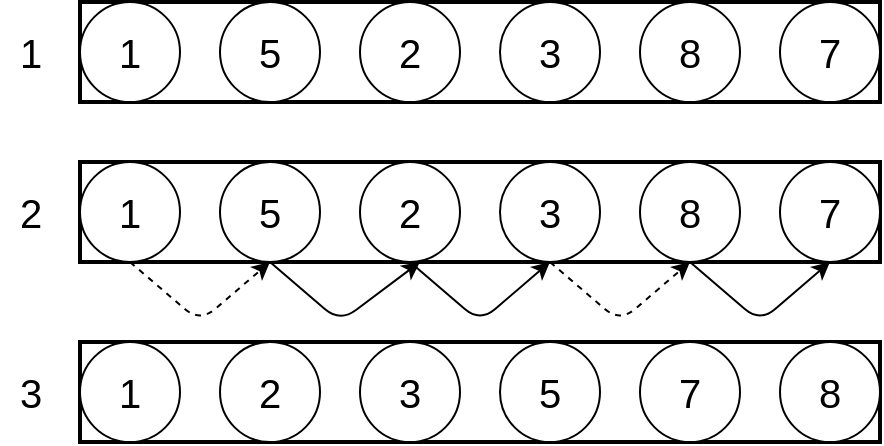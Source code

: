 <mxfile>
    <diagram id="woZ1JB7lZrsSYPwv2MDC" name="Page-1">
        <mxGraphModel dx="597" dy="333" grid="1" gridSize="10" guides="1" tooltips="1" connect="1" arrows="1" fold="1" page="1" pageScale="1" pageWidth="850" pageHeight="1100" math="0" shadow="0">
            <root>
                <mxCell id="0"/>
                <mxCell id="1" parent="0"/>
                <mxCell id="8" value="" style="group;strokeColor=default;strokeWidth=2;" parent="1" vertex="1" connectable="0">
                    <mxGeometry x="80" y="90" width="400" height="50" as="geometry"/>
                </mxCell>
                <mxCell id="2" value="&lt;font style=&quot;font-size: 20px;&quot;&gt;1&lt;/font&gt;" style="ellipse;whiteSpace=wrap;html=1;" parent="8" vertex="1">
                    <mxGeometry width="50" height="50" as="geometry"/>
                </mxCell>
                <mxCell id="3" value="&lt;font style=&quot;font-size: 20px;&quot;&gt;5&lt;/font&gt;" style="ellipse;whiteSpace=wrap;html=1;" parent="8" vertex="1">
                    <mxGeometry x="70" width="50" height="50" as="geometry"/>
                </mxCell>
                <mxCell id="4" value="&lt;font style=&quot;font-size: 20px;&quot;&gt;2&lt;/font&gt;" style="ellipse;whiteSpace=wrap;html=1;" parent="8" vertex="1">
                    <mxGeometry x="140" width="50" height="50" as="geometry"/>
                </mxCell>
                <mxCell id="5" value="&lt;font style=&quot;font-size: 20px;&quot;&gt;3&lt;/font&gt;" style="ellipse;whiteSpace=wrap;html=1;" parent="8" vertex="1">
                    <mxGeometry x="210" width="50" height="50" as="geometry"/>
                </mxCell>
                <mxCell id="6" value="&lt;font style=&quot;font-size: 20px;&quot;&gt;8&lt;/font&gt;" style="ellipse;whiteSpace=wrap;html=1;" parent="8" vertex="1">
                    <mxGeometry x="280" width="50" height="50" as="geometry"/>
                </mxCell>
                <mxCell id="7" value="&lt;font style=&quot;font-size: 20px;&quot;&gt;7&lt;br&gt;&lt;/font&gt;" style="ellipse;whiteSpace=wrap;html=1;" parent="8" vertex="1">
                    <mxGeometry x="350" width="50" height="50" as="geometry"/>
                </mxCell>
                <mxCell id="9" value="" style="group;strokeColor=default;strokeWidth=2;" parent="1" vertex="1" connectable="0">
                    <mxGeometry x="80" y="170" width="400" height="50" as="geometry"/>
                </mxCell>
                <mxCell id="10" value="&lt;font style=&quot;font-size: 20px;&quot;&gt;1&lt;/font&gt;" style="ellipse;whiteSpace=wrap;html=1;" parent="9" vertex="1">
                    <mxGeometry width="50" height="50" as="geometry"/>
                </mxCell>
                <mxCell id="11" value="&lt;font style=&quot;font-size: 20px;&quot;&gt;5&lt;/font&gt;" style="ellipse;whiteSpace=wrap;html=1;" parent="9" vertex="1">
                    <mxGeometry x="70" width="50" height="50" as="geometry"/>
                </mxCell>
                <mxCell id="12" value="&lt;font style=&quot;font-size: 20px;&quot;&gt;2&lt;/font&gt;" style="ellipse;whiteSpace=wrap;html=1;" parent="9" vertex="1">
                    <mxGeometry x="140" width="50" height="50" as="geometry"/>
                </mxCell>
                <mxCell id="23" style="edgeStyle=none;html=1;exitX=0.5;exitY=1;exitDx=0;exitDy=0;entryX=0.5;entryY=1;entryDx=0;entryDy=0;fontSize=20;startArrow=none;startFill=0;dashed=1;" parent="9" source="13" target="14" edge="1">
                    <mxGeometry relative="1" as="geometry">
                        <Array as="points">
                            <mxPoint x="270" y="80"/>
                        </Array>
                    </mxGeometry>
                </mxCell>
                <mxCell id="13" value="&lt;font style=&quot;font-size: 20px;&quot;&gt;3&lt;/font&gt;" style="ellipse;whiteSpace=wrap;html=1;" parent="9" vertex="1">
                    <mxGeometry x="210" width="50" height="50" as="geometry"/>
                </mxCell>
                <mxCell id="24" style="edgeStyle=none;html=1;exitX=0.5;exitY=1;exitDx=0;exitDy=0;entryX=0.5;entryY=1;entryDx=0;entryDy=0;fontSize=20;startArrow=none;startFill=0;" parent="9" source="14" target="15" edge="1">
                    <mxGeometry relative="1" as="geometry">
                        <Array as="points">
                            <mxPoint x="340" y="80"/>
                        </Array>
                    </mxGeometry>
                </mxCell>
                <mxCell id="14" value="&lt;font style=&quot;font-size: 20px;&quot;&gt;8&lt;/font&gt;" style="ellipse;whiteSpace=wrap;html=1;" parent="9" vertex="1">
                    <mxGeometry x="280" width="50" height="50" as="geometry"/>
                </mxCell>
                <mxCell id="15" value="&lt;font style=&quot;font-size: 20px;&quot;&gt;7&lt;br&gt;&lt;/font&gt;" style="ellipse;whiteSpace=wrap;html=1;" parent="9" vertex="1">
                    <mxGeometry x="350" width="50" height="50" as="geometry"/>
                </mxCell>
                <mxCell id="18" style="edgeStyle=none;html=1;fontSize=20;exitX=0.5;exitY=1;exitDx=0;exitDy=0;entryX=0.5;entryY=1;entryDx=0;entryDy=0;startArrow=none;startFill=0;dashed=1;" parent="9" source="10" target="11" edge="1">
                    <mxGeometry relative="1" as="geometry">
                        <mxPoint x="90" y="110" as="targetPoint"/>
                        <Array as="points">
                            <mxPoint x="60" y="80"/>
                        </Array>
                    </mxGeometry>
                </mxCell>
                <mxCell id="22" style="edgeStyle=none;html=1;exitX=0.5;exitY=1;exitDx=0;exitDy=0;fontSize=20;startArrow=none;startFill=0;entryX=0.5;entryY=1;entryDx=0;entryDy=0;" parent="9" source="12" target="13" edge="1">
                    <mxGeometry relative="1" as="geometry">
                        <mxPoint x="230" y="100" as="targetPoint"/>
                        <Array as="points">
                            <mxPoint x="200" y="80"/>
                        </Array>
                    </mxGeometry>
                </mxCell>
                <mxCell id="16" value="1" style="text;html=1;align=center;verticalAlign=middle;resizable=0;points=[];autosize=1;strokeColor=none;fillColor=none;fontSize=20;" parent="1" vertex="1">
                    <mxGeometry x="40" y="95" width="30" height="40" as="geometry"/>
                </mxCell>
                <mxCell id="17" value="2" style="text;html=1;align=center;verticalAlign=middle;resizable=0;points=[];autosize=1;strokeColor=none;fillColor=none;fontSize=20;" parent="1" vertex="1">
                    <mxGeometry x="40" y="175" width="30" height="40" as="geometry"/>
                </mxCell>
                <mxCell id="21" style="edgeStyle=none;html=1;exitX=0.5;exitY=1;exitDx=0;exitDy=0;fontSize=20;startArrow=none;startFill=0;" parent="1" source="11" edge="1">
                    <mxGeometry relative="1" as="geometry">
                        <mxPoint x="250" y="220" as="targetPoint"/>
                        <Array as="points">
                            <mxPoint x="210" y="250"/>
                        </Array>
                    </mxGeometry>
                </mxCell>
                <mxCell id="25" value="" style="group;strokeColor=default;strokeWidth=2;" parent="1" vertex="1" connectable="0">
                    <mxGeometry x="80" y="260" width="400" height="50" as="geometry"/>
                </mxCell>
                <mxCell id="26" value="&lt;font style=&quot;font-size: 20px;&quot;&gt;1&lt;/font&gt;" style="ellipse;whiteSpace=wrap;html=1;" parent="25" vertex="1">
                    <mxGeometry width="50" height="50" as="geometry"/>
                </mxCell>
                <mxCell id="27" value="&lt;font style=&quot;font-size: 20px;&quot;&gt;2&lt;/font&gt;" style="ellipse;whiteSpace=wrap;html=1;" parent="25" vertex="1">
                    <mxGeometry x="70" width="50" height="50" as="geometry"/>
                </mxCell>
                <mxCell id="28" value="&lt;font style=&quot;font-size: 20px;&quot;&gt;3&lt;/font&gt;" style="ellipse;whiteSpace=wrap;html=1;" parent="25" vertex="1">
                    <mxGeometry x="140" width="50" height="50" as="geometry"/>
                </mxCell>
                <mxCell id="30" value="&lt;font style=&quot;font-size: 20px;&quot;&gt;5&lt;/font&gt;" style="ellipse;whiteSpace=wrap;html=1;" parent="25" vertex="1">
                    <mxGeometry x="210" width="50" height="50" as="geometry"/>
                </mxCell>
                <mxCell id="32" value="&lt;font style=&quot;font-size: 20px;&quot;&gt;7&lt;/font&gt;" style="ellipse;whiteSpace=wrap;html=1;" parent="25" vertex="1">
                    <mxGeometry x="280" width="50" height="50" as="geometry"/>
                </mxCell>
                <mxCell id="33" value="&lt;font style=&quot;font-size: 20px;&quot;&gt;8&lt;br&gt;&lt;/font&gt;" style="ellipse;whiteSpace=wrap;html=1;" parent="25" vertex="1">
                    <mxGeometry x="350" width="50" height="50" as="geometry"/>
                </mxCell>
                <mxCell id="36" value="3" style="text;html=1;align=center;verticalAlign=middle;resizable=0;points=[];autosize=1;strokeColor=none;fillColor=none;fontSize=20;" parent="1" vertex="1">
                    <mxGeometry x="40" y="265" width="30" height="40" as="geometry"/>
                </mxCell>
            </root>
        </mxGraphModel>
    </diagram>
</mxfile>